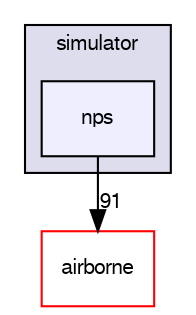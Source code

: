 digraph "sw/simulator/nps" {
  compound=true
  node [ fontsize="10", fontname="FreeSans"];
  edge [ labelfontsize="10", labelfontname="FreeSans"];
  subgraph clusterdir_57152efd0242905f7c5d6768e6b65e41 {
    graph [ bgcolor="#ddddee", pencolor="black", label="simulator" fontname="FreeSans", fontsize="10", URL="dir_57152efd0242905f7c5d6768e6b65e41.html"]
  dir_19bdda89d6219119fa616a46fa62e86b [shape=box, label="nps", style="filled", fillcolor="#eeeeff", pencolor="black", URL="dir_19bdda89d6219119fa616a46fa62e86b.html"];
  }
  dir_5e9153041680afc3c016fd52fa730b56 [shape=box label="airborne" fillcolor="white" style="filled" color="red" URL="dir_5e9153041680afc3c016fd52fa730b56.html"];
  dir_19bdda89d6219119fa616a46fa62e86b->dir_5e9153041680afc3c016fd52fa730b56 [headlabel="91", labeldistance=1.5 headhref="dir_000208_000001.html"];
}
